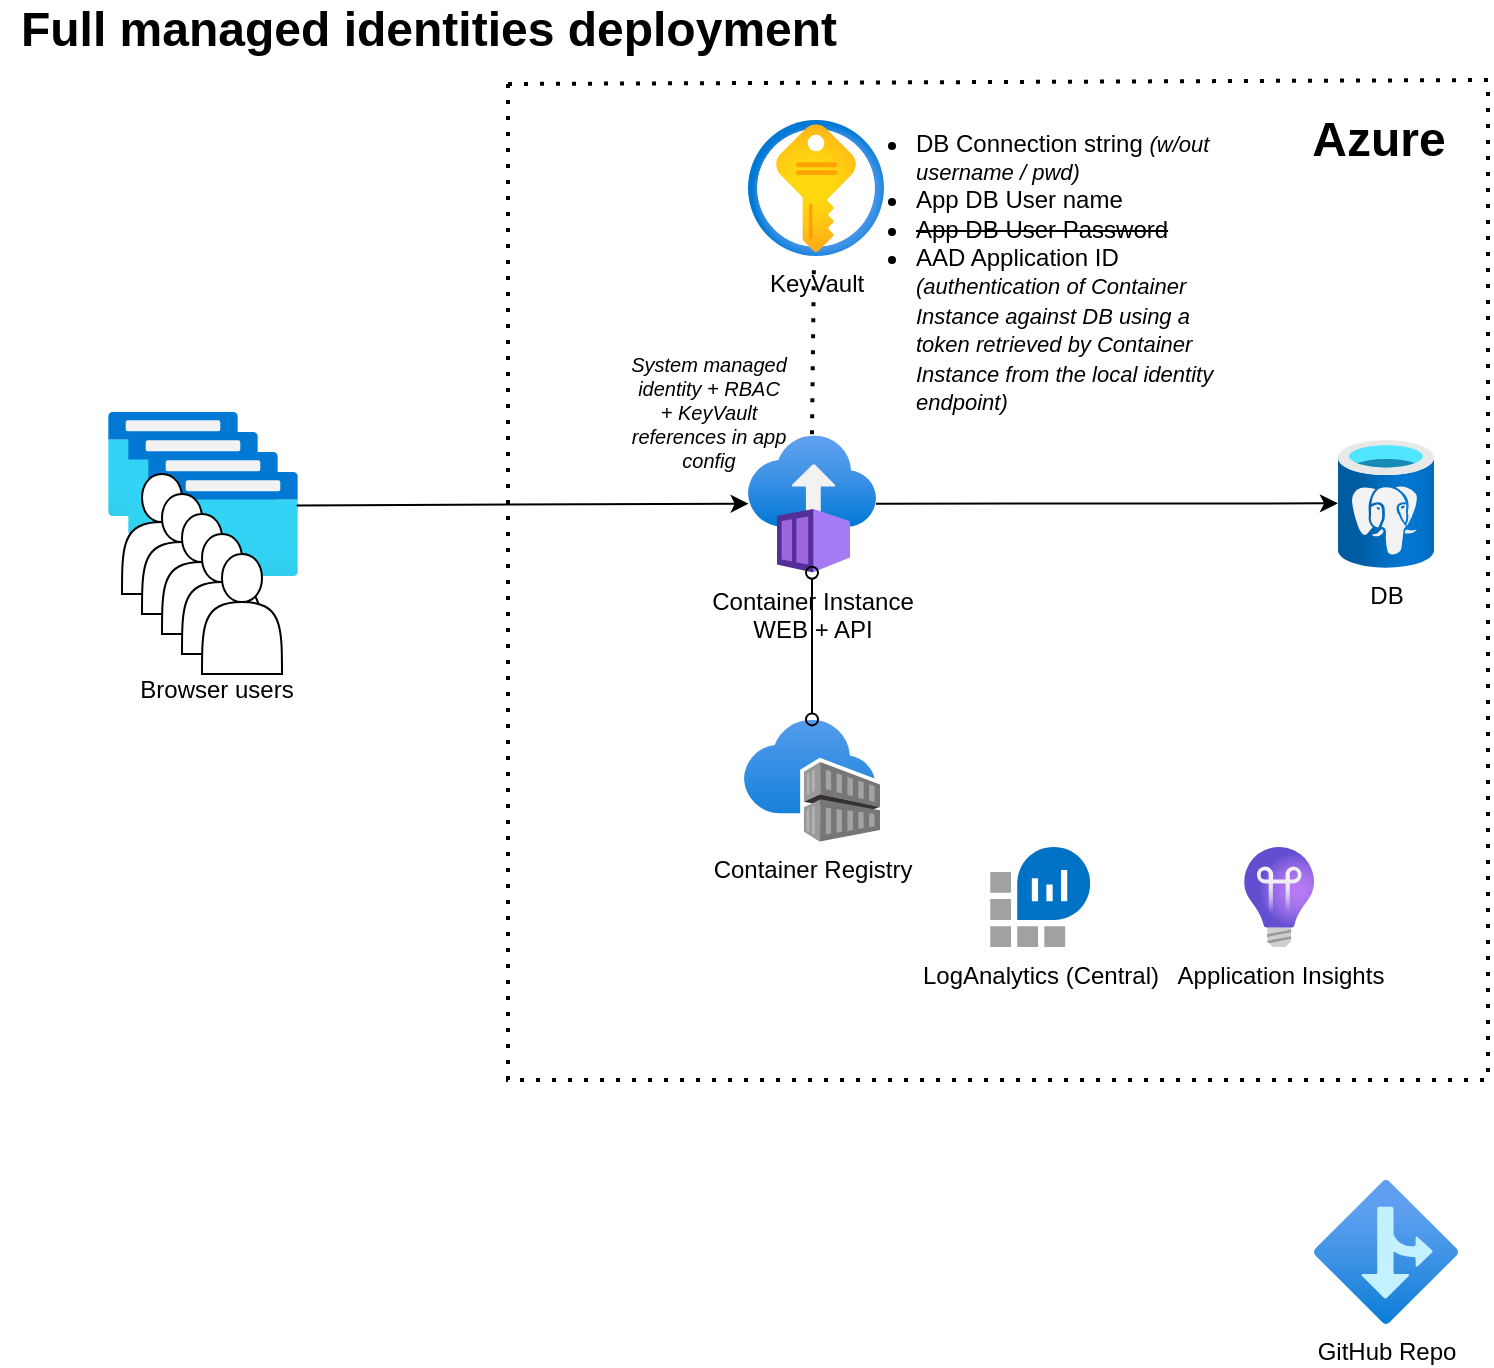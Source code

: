 <mxfile version="20.3.6" type="github">
  <diagram id="CIYdKKqNAJBwTVAFqt9w" name="Page-1">
    <mxGraphModel dx="1420" dy="800" grid="1" gridSize="10" guides="1" tooltips="1" connect="1" arrows="1" fold="1" page="1" pageScale="1" pageWidth="850" pageHeight="1100" math="0" shadow="0">
      <root>
        <mxCell id="0" />
        <mxCell id="1" parent="0" />
        <mxCell id="0QP-IHk7IyoN1cNLL2Y5-2" value="DB" style="aspect=fixed;html=1;points=[];align=center;image;fontSize=12;image=img/lib/azure2/databases/Azure_Database_PostgreSQL_Server.svg;" parent="1" vertex="1">
          <mxGeometry x="672" y="240" width="48" height="64" as="geometry" />
        </mxCell>
        <mxCell id="0QP-IHk7IyoN1cNLL2Y5-3" value="Application Insights" style="aspect=fixed;html=1;points=[];align=center;image;fontSize=12;image=img/lib/azure2/devops/Application_Insights.svg;" parent="1" vertex="1">
          <mxGeometry x="625.08" y="443.5" width="34.92" height="50" as="geometry" />
        </mxCell>
        <mxCell id="0QP-IHk7IyoN1cNLL2Y5-4" value="KeyVault" style="aspect=fixed;html=1;points=[];align=center;image;fontSize=12;image=img/lib/azure2/security/Key_Vaults.svg;" parent="1" vertex="1">
          <mxGeometry x="377" y="80" width="68" height="68" as="geometry" />
        </mxCell>
        <mxCell id="0QP-IHk7IyoN1cNLL2Y5-5" value="LogAnalytics (Central)" style="sketch=0;aspect=fixed;html=1;points=[];align=center;image;fontSize=12;image=img/lib/mscae/Log_Analytics_Workspaces.svg;" parent="1" vertex="1">
          <mxGeometry x="498.08" y="443.5" width="50" height="50" as="geometry" />
        </mxCell>
        <mxCell id="0QP-IHk7IyoN1cNLL2Y5-8" value="" style="endArrow=none;dashed=1;html=1;dashPattern=1 3;strokeWidth=2;rounded=0;exitX=0.5;exitY=-0.005;exitDx=0;exitDy=0;exitPerimeter=0;entryX=0.485;entryY=1.029;entryDx=0;entryDy=0;entryPerimeter=0;" parent="1" source="oXqFUN57Jn27sWtj-wTL-2" target="0QP-IHk7IyoN1cNLL2Y5-4" edge="1">
          <mxGeometry width="50" height="50" relative="1" as="geometry">
            <mxPoint x="589" y="490" as="sourcePoint" />
            <mxPoint x="469" y="160" as="targetPoint" />
          </mxGeometry>
        </mxCell>
        <mxCell id="0QP-IHk7IyoN1cNLL2Y5-9" value="" style="aspect=fixed;html=1;points=[];align=center;image;fontSize=12;image=img/lib/azure2/general/Browser.svg;" parent="1" vertex="1">
          <mxGeometry x="57" y="226" width="65" height="52" as="geometry" />
        </mxCell>
        <mxCell id="0QP-IHk7IyoN1cNLL2Y5-10" value="" style="aspect=fixed;html=1;points=[];align=center;image;fontSize=12;image=img/lib/azure2/general/Browser.svg;" parent="1" vertex="1">
          <mxGeometry x="67" y="236" width="65" height="52" as="geometry" />
        </mxCell>
        <mxCell id="0QP-IHk7IyoN1cNLL2Y5-11" value="" style="aspect=fixed;html=1;points=[];align=center;image;fontSize=12;image=img/lib/azure2/general/Browser.svg;" parent="1" vertex="1">
          <mxGeometry x="77" y="246" width="65" height="52" as="geometry" />
        </mxCell>
        <mxCell id="0QP-IHk7IyoN1cNLL2Y5-12" value="" style="aspect=fixed;html=1;points=[];align=center;image;fontSize=12;image=img/lib/azure2/general/Browser.svg;" parent="1" vertex="1">
          <mxGeometry x="87" y="256" width="65" height="52" as="geometry" />
        </mxCell>
        <mxCell id="0QP-IHk7IyoN1cNLL2Y5-13" value="" style="endArrow=classic;html=1;rounded=0;entryX=0.005;entryY=0.498;entryDx=0;entryDy=0;entryPerimeter=0;exitX=0.99;exitY=0.321;exitDx=0;exitDy=0;exitPerimeter=0;" parent="1" source="0QP-IHk7IyoN1cNLL2Y5-12" target="oXqFUN57Jn27sWtj-wTL-2" edge="1">
          <mxGeometry width="50" height="50" relative="1" as="geometry">
            <mxPoint x="170" y="280" as="sourcePoint" />
            <mxPoint x="347" y="272" as="targetPoint" />
          </mxGeometry>
        </mxCell>
        <mxCell id="0QP-IHk7IyoN1cNLL2Y5-14" value="" style="endArrow=classic;html=1;rounded=0;exitX=1;exitY=0.498;exitDx=0;exitDy=0;exitPerimeter=0;entryX=0;entryY=0.495;entryDx=0;entryDy=0;entryPerimeter=0;" parent="1" source="oXqFUN57Jn27sWtj-wTL-2" target="0QP-IHk7IyoN1cNLL2Y5-2" edge="1">
          <mxGeometry width="50" height="50" relative="1" as="geometry">
            <mxPoint x="444" y="270" as="sourcePoint" />
            <mxPoint x="671" y="270" as="targetPoint" />
          </mxGeometry>
        </mxCell>
        <mxCell id="0QP-IHk7IyoN1cNLL2Y5-15" value="" style="shape=actor;whiteSpace=wrap;html=1;" parent="1" vertex="1">
          <mxGeometry x="64" y="257" width="40" height="60" as="geometry" />
        </mxCell>
        <mxCell id="0QP-IHk7IyoN1cNLL2Y5-16" value="" style="shape=actor;whiteSpace=wrap;html=1;" parent="1" vertex="1">
          <mxGeometry x="74" y="267" width="40" height="60" as="geometry" />
        </mxCell>
        <mxCell id="0QP-IHk7IyoN1cNLL2Y5-17" value="" style="shape=actor;whiteSpace=wrap;html=1;" parent="1" vertex="1">
          <mxGeometry x="84" y="277" width="40" height="60" as="geometry" />
        </mxCell>
        <mxCell id="0QP-IHk7IyoN1cNLL2Y5-18" value="" style="shape=actor;whiteSpace=wrap;html=1;" parent="1" vertex="1">
          <mxGeometry x="94" y="287" width="40" height="60" as="geometry" />
        </mxCell>
        <mxCell id="0QP-IHk7IyoN1cNLL2Y5-19" value="" style="shape=actor;whiteSpace=wrap;html=1;" parent="1" vertex="1">
          <mxGeometry x="104" y="297" width="40" height="60" as="geometry" />
        </mxCell>
        <mxCell id="0QP-IHk7IyoN1cNLL2Y5-22" value="Browser users" style="text;html=1;align=center;verticalAlign=middle;resizable=0;points=[];autosize=1;strokeColor=none;fillColor=none;" parent="1" vertex="1">
          <mxGeometry x="61" y="350" width="100" height="30" as="geometry" />
        </mxCell>
        <mxCell id="0QP-IHk7IyoN1cNLL2Y5-26" value="" style="endArrow=none;dashed=1;html=1;dashPattern=1 3;strokeWidth=2;rounded=0;" parent="1" edge="1">
          <mxGeometry width="50" height="50" relative="1" as="geometry">
            <mxPoint x="257" y="62" as="sourcePoint" />
            <mxPoint x="257" y="60" as="targetPoint" />
            <Array as="points">
              <mxPoint x="747" y="60" />
              <mxPoint x="747" y="560" />
              <mxPoint x="257" y="560" />
            </Array>
          </mxGeometry>
        </mxCell>
        <mxCell id="0QP-IHk7IyoN1cNLL2Y5-27" value="&lt;ul&gt;&lt;li&gt;DB Connection string &lt;i&gt;&lt;font style=&quot;font-size: 11px;&quot;&gt;(w/out username / pwd)&lt;/font&gt;&lt;/i&gt;&lt;/li&gt;&lt;li&gt;App DB User name&lt;/li&gt;&lt;li&gt;&lt;strike&gt;App DB User Password&lt;/strike&gt;&lt;/li&gt;&lt;li&gt;AAD Application ID &lt;font style=&quot;font-size: 11px;&quot;&gt;&lt;i&gt;(authentication of Container Instance against DB using a token retrieved by Container Instance from the local identity endpoint)&lt;/i&gt;&lt;/font&gt;&lt;/li&gt;&lt;/ul&gt;" style="text;strokeColor=none;fillColor=none;html=1;whiteSpace=wrap;verticalAlign=middle;overflow=hidden;" parent="1" vertex="1">
          <mxGeometry x="419" y="70" width="201" height="160" as="geometry" />
        </mxCell>
        <mxCell id="0QP-IHk7IyoN1cNLL2Y5-30" value="Azure" style="text;strokeColor=none;fillColor=none;html=1;fontSize=24;fontStyle=1;verticalAlign=middle;align=center;" parent="1" vertex="1">
          <mxGeometry x="647" y="70" width="90" height="40" as="geometry" />
        </mxCell>
        <mxCell id="0QP-IHk7IyoN1cNLL2Y5-31" value="System managed identity + RBAC + KeyVault references in app config" style="text;html=1;strokeColor=none;fillColor=none;align=center;verticalAlign=middle;whiteSpace=wrap;rounded=0;fontStyle=2;fontSize=10;" parent="1" vertex="1">
          <mxGeometry x="317" y="195" width="81" height="61" as="geometry" />
        </mxCell>
        <mxCell id="gKN0slglhCB6e-M4ENdB-1" value="Full managed identities deployment" style="text;strokeColor=none;fillColor=none;html=1;fontSize=24;fontStyle=1;verticalAlign=middle;align=center;" parent="1" vertex="1">
          <mxGeometry x="3" y="20" width="427" height="30" as="geometry" />
        </mxCell>
        <mxCell id="OqzE98QxFuoe7ZCpbJcY-1" value="GitHub Repo" style="aspect=fixed;html=1;points=[];align=center;image;fontSize=12;image=img/lib/azure2/general/Branch.svg;" parent="1" vertex="1">
          <mxGeometry x="660" y="610" width="72" height="72" as="geometry" />
        </mxCell>
        <mxCell id="oXqFUN57Jn27sWtj-wTL-1" value="Container Registry" style="aspect=fixed;html=1;points=[];align=center;image;fontSize=12;image=img/lib/azure2/containers/Container_Registries.svg;" parent="1" vertex="1">
          <mxGeometry x="375" y="380" width="68" height="61" as="geometry" />
        </mxCell>
        <mxCell id="oXqFUN57Jn27sWtj-wTL-2" value="Container Instance&lt;br&gt;WEB + API" style="aspect=fixed;html=1;points=[];align=center;image;fontSize=12;image=img/lib/azure2/containers/Container_Instances.svg;" parent="1" vertex="1">
          <mxGeometry x="377" y="237.5" width="64" height="69" as="geometry" />
        </mxCell>
        <mxCell id="oXqFUN57Jn27sWtj-wTL-3" value="" style="endArrow=oval;html=1;rounded=0;entryX=0.5;entryY=0.998;entryDx=0;entryDy=0;entryPerimeter=0;exitX=0.5;exitY=-0.005;exitDx=0;exitDy=0;exitPerimeter=0;startArrow=oval;startFill=0;endFill=0;" parent="1" source="oXqFUN57Jn27sWtj-wTL-1" target="oXqFUN57Jn27sWtj-wTL-2" edge="1">
          <mxGeometry width="50" height="50" relative="1" as="geometry">
            <mxPoint x="300" y="390" as="sourcePoint" />
            <mxPoint x="350" y="340" as="targetPoint" />
          </mxGeometry>
        </mxCell>
      </root>
    </mxGraphModel>
  </diagram>
</mxfile>
